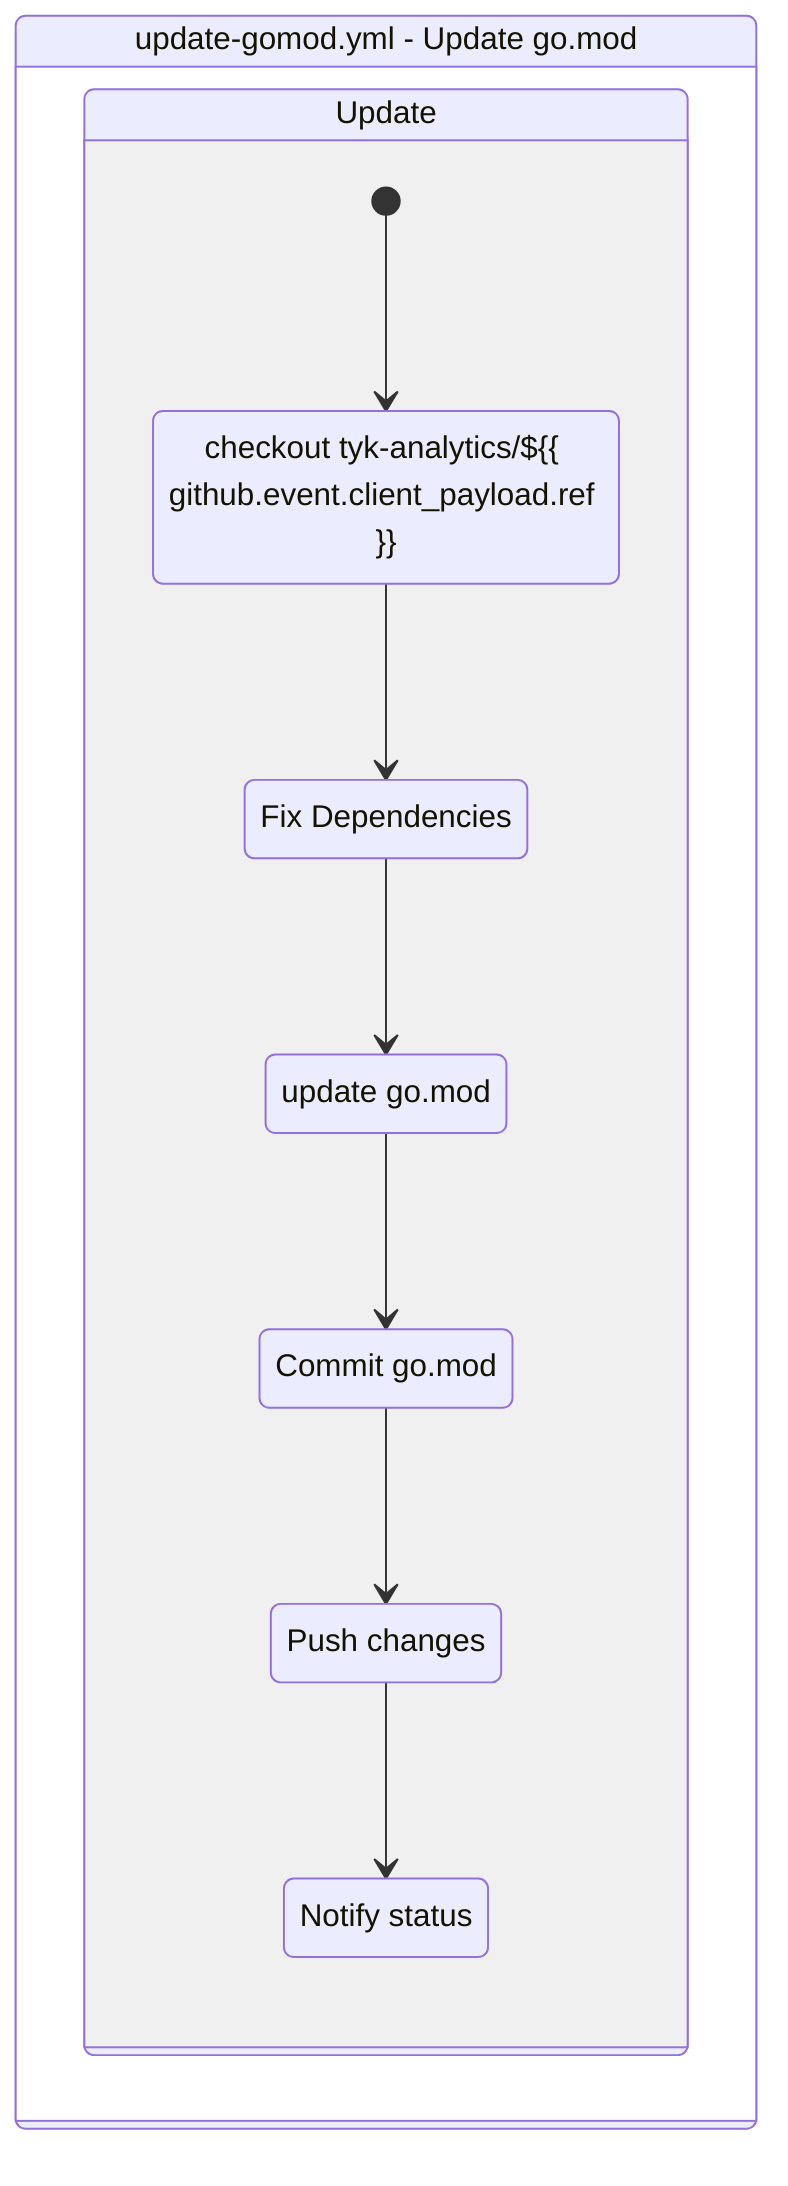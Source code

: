 stateDiagram-v2
    workflow : update-gomod.yml - Update go.mod
    state workflow {
        update: Update
        state update {
            [*] --> step0update
            step0update : checkout tyk-analytics/${{ github.event.client_payload.ref }}
            step0update --> step2update
            step2update : Fix Dependencies
            step2update --> step3update
            step3update : update go.mod
            step3update --> step4update
            step4update : Commit go.mod
            step4update --> step6update
            step6update : Push changes
            step6update --> step7update
            step7update : Notify status
        }
    }